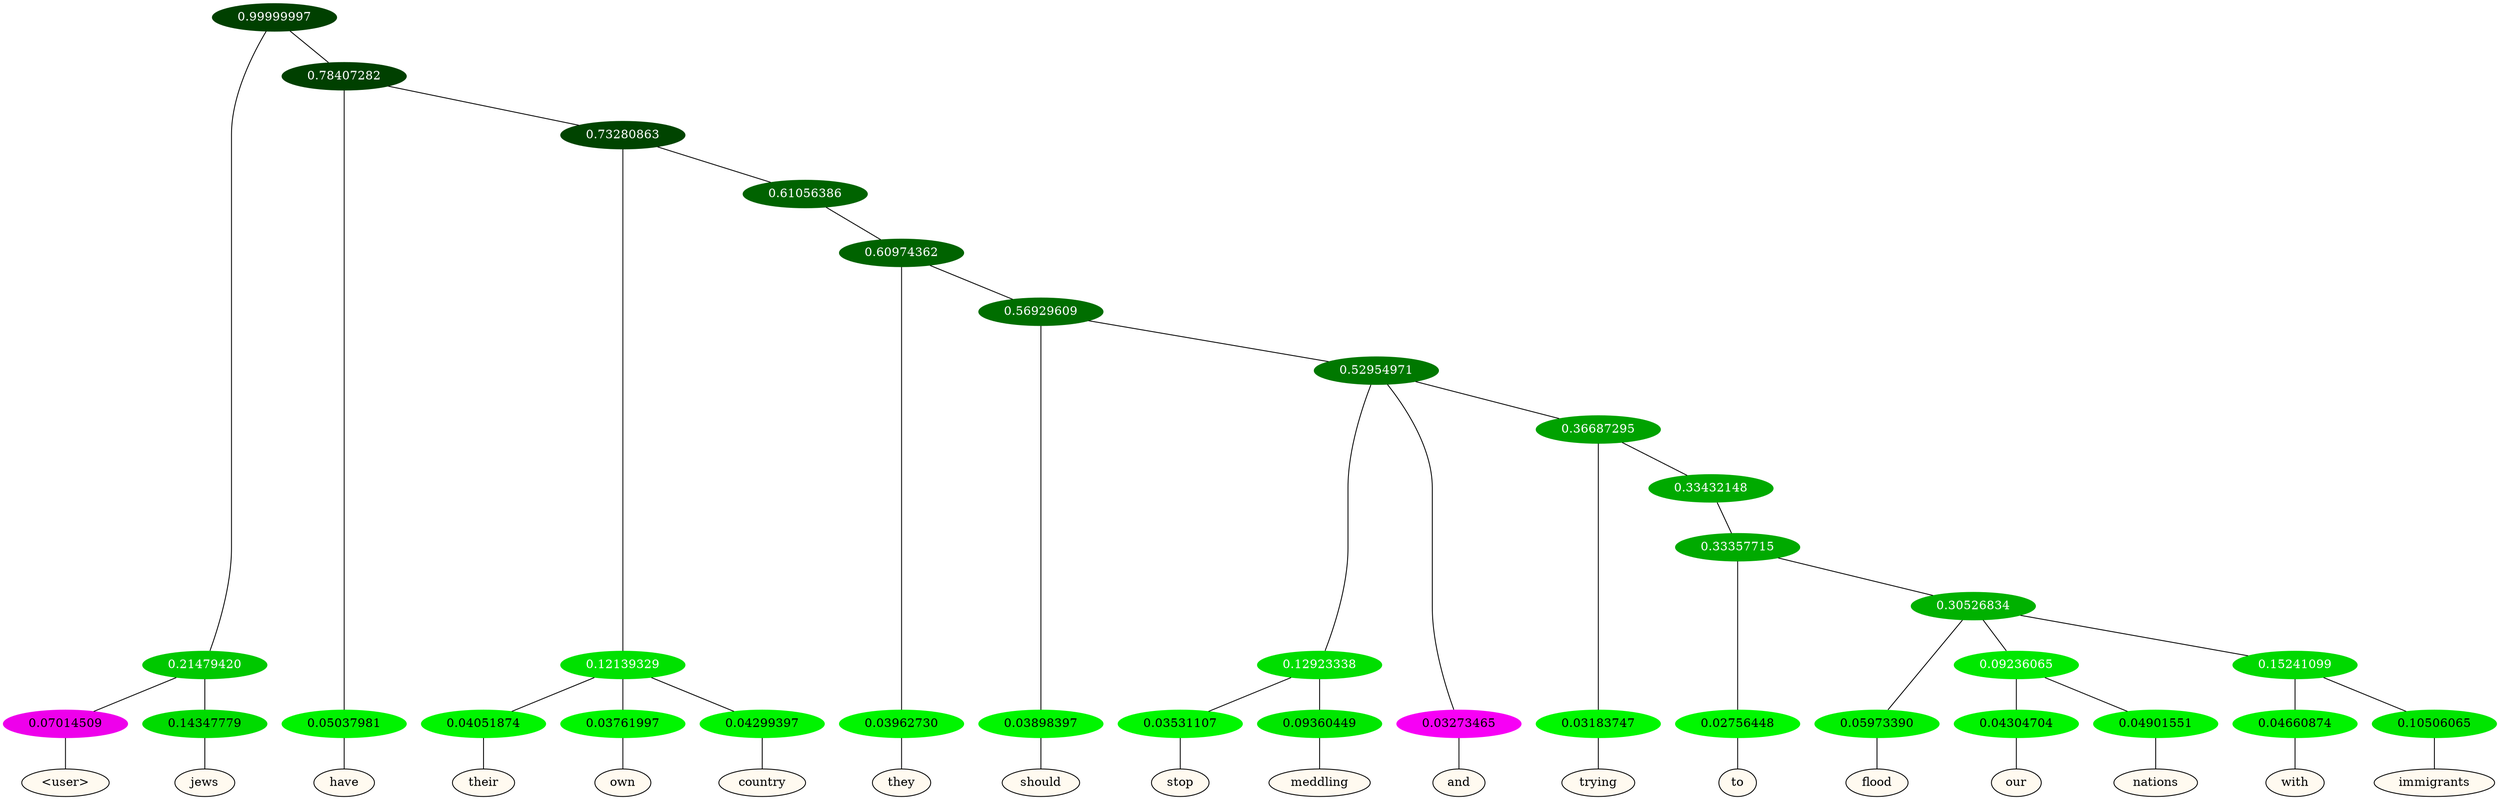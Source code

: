 graph {
	node [format=png height=0.15 nodesep=0.001 ordering=out overlap=prism overlap_scaling=0.01 ranksep=0.001 ratio=0.2 style=filled width=0.15]
	{
		rank=same
		a_w_3 [label="\<user\>" color=black fillcolor=floralwhite style="filled,solid"]
		a_w_4 [label=jews color=black fillcolor=floralwhite style="filled,solid"]
		a_w_5 [label=have color=black fillcolor=floralwhite style="filled,solid"]
		a_w_9 [label=their color=black fillcolor=floralwhite style="filled,solid"]
		a_w_10 [label=own color=black fillcolor=floralwhite style="filled,solid"]
		a_w_11 [label=country color=black fillcolor=floralwhite style="filled,solid"]
		a_w_13 [label=they color=black fillcolor=floralwhite style="filled,solid"]
		a_w_15 [label=should color=black fillcolor=floralwhite style="filled,solid"]
		a_w_20 [label=stop color=black fillcolor=floralwhite style="filled,solid"]
		a_w_21 [label=meddling color=black fillcolor=floralwhite style="filled,solid"]
		a_w_18 [label=and color=black fillcolor=floralwhite style="filled,solid"]
		a_w_22 [label=trying color=black fillcolor=floralwhite style="filled,solid"]
		a_w_25 [label=to color=black fillcolor=floralwhite style="filled,solid"]
		a_w_27 [label=flood color=black fillcolor=floralwhite style="filled,solid"]
		a_w_30 [label=our color=black fillcolor=floralwhite style="filled,solid"]
		a_w_31 [label=nations color=black fillcolor=floralwhite style="filled,solid"]
		a_w_32 [label=with color=black fillcolor=floralwhite style="filled,solid"]
		a_w_33 [label=immigrants color=black fillcolor=floralwhite style="filled,solid"]
	}
	a_n_3 -- a_w_3
	a_n_4 -- a_w_4
	a_n_5 -- a_w_5
	a_n_9 -- a_w_9
	a_n_10 -- a_w_10
	a_n_11 -- a_w_11
	a_n_13 -- a_w_13
	a_n_15 -- a_w_15
	a_n_20 -- a_w_20
	a_n_21 -- a_w_21
	a_n_18 -- a_w_18
	a_n_22 -- a_w_22
	a_n_25 -- a_w_25
	a_n_27 -- a_w_27
	a_n_30 -- a_w_30
	a_n_31 -- a_w_31
	a_n_32 -- a_w_32
	a_n_33 -- a_w_33
	{
		rank=same
		a_n_3 [label=0.07014509 color="0.835 1.000 0.930" fontcolor=black]
		a_n_4 [label=0.14347779 color="0.334 1.000 0.857" fontcolor=black]
		a_n_5 [label=0.05037981 color="0.334 1.000 0.950" fontcolor=black]
		a_n_9 [label=0.04051874 color="0.334 1.000 0.959" fontcolor=black]
		a_n_10 [label=0.03761997 color="0.334 1.000 0.962" fontcolor=black]
		a_n_11 [label=0.04299397 color="0.334 1.000 0.957" fontcolor=black]
		a_n_13 [label=0.03962730 color="0.334 1.000 0.960" fontcolor=black]
		a_n_15 [label=0.03898397 color="0.334 1.000 0.961" fontcolor=black]
		a_n_20 [label=0.03531107 color="0.334 1.000 0.965" fontcolor=black]
		a_n_21 [label=0.09360449 color="0.334 1.000 0.906" fontcolor=black]
		a_n_18 [label=0.03273465 color="0.835 1.000 0.967" fontcolor=black]
		a_n_22 [label=0.03183747 color="0.334 1.000 0.968" fontcolor=black]
		a_n_25 [label=0.02756448 color="0.334 1.000 0.972" fontcolor=black]
		a_n_27 [label=0.05973390 color="0.334 1.000 0.940" fontcolor=black]
		a_n_30 [label=0.04304704 color="0.334 1.000 0.957" fontcolor=black]
		a_n_31 [label=0.04901551 color="0.334 1.000 0.951" fontcolor=black]
		a_n_32 [label=0.04660874 color="0.334 1.000 0.953" fontcolor=black]
		a_n_33 [label=0.10506065 color="0.334 1.000 0.895" fontcolor=black]
	}
	a_n_0 [label=0.99999997 color="0.334 1.000 0.250" fontcolor=grey99]
	a_n_1 [label=0.21479420 color="0.334 1.000 0.785" fontcolor=grey99]
	a_n_0 -- a_n_1
	a_n_2 [label=0.78407282 color="0.334 1.000 0.250" fontcolor=grey99]
	a_n_0 -- a_n_2
	a_n_1 -- a_n_3
	a_n_1 -- a_n_4
	a_n_2 -- a_n_5
	a_n_6 [label=0.73280863 color="0.334 1.000 0.267" fontcolor=grey99]
	a_n_2 -- a_n_6
	a_n_7 [label=0.12139329 color="0.334 1.000 0.879" fontcolor=grey99]
	a_n_6 -- a_n_7
	a_n_8 [label=0.61056386 color="0.334 1.000 0.389" fontcolor=grey99]
	a_n_6 -- a_n_8
	a_n_7 -- a_n_9
	a_n_7 -- a_n_10
	a_n_7 -- a_n_11
	a_n_12 [label=0.60974362 color="0.334 1.000 0.390" fontcolor=grey99]
	a_n_8 -- a_n_12
	a_n_12 -- a_n_13
	a_n_14 [label=0.56929609 color="0.334 1.000 0.431" fontcolor=grey99]
	a_n_12 -- a_n_14
	a_n_14 -- a_n_15
	a_n_16 [label=0.52954971 color="0.334 1.000 0.470" fontcolor=grey99]
	a_n_14 -- a_n_16
	a_n_17 [label=0.12923338 color="0.334 1.000 0.871" fontcolor=grey99]
	a_n_16 -- a_n_17
	a_n_16 -- a_n_18
	a_n_19 [label=0.36687295 color="0.334 1.000 0.633" fontcolor=grey99]
	a_n_16 -- a_n_19
	a_n_17 -- a_n_20
	a_n_17 -- a_n_21
	a_n_19 -- a_n_22
	a_n_23 [label=0.33432148 color="0.334 1.000 0.666" fontcolor=grey99]
	a_n_19 -- a_n_23
	a_n_24 [label=0.33357715 color="0.334 1.000 0.666" fontcolor=grey99]
	a_n_23 -- a_n_24
	a_n_24 -- a_n_25
	a_n_26 [label=0.30526834 color="0.334 1.000 0.695" fontcolor=grey99]
	a_n_24 -- a_n_26
	a_n_26 -- a_n_27
	a_n_28 [label=0.09236065 color="0.334 1.000 0.908" fontcolor=grey99]
	a_n_26 -- a_n_28
	a_n_29 [label=0.15241099 color="0.334 1.000 0.848" fontcolor=grey99]
	a_n_26 -- a_n_29
	a_n_28 -- a_n_30
	a_n_28 -- a_n_31
	a_n_29 -- a_n_32
	a_n_29 -- a_n_33
}
